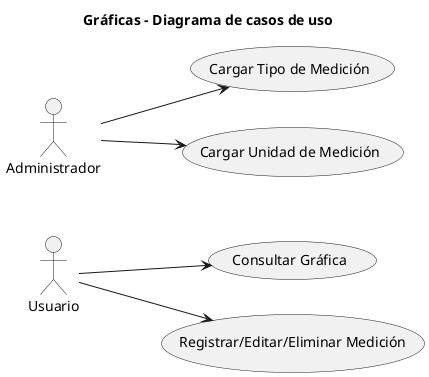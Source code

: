@startuml

title Gráficas - Diagrama de casos de uso

left to right direction

(Consultar Gráfica) as mostgraf
(Registrar/Editar/Eliminar Medición) as cargarmed
(Cargar Tipo de Medición) as cargartipomed
(Cargar Unidad de Medición) as cargarunidmed


Usuario --> (mostgraf)
Usuario --> (cargarmed)

Administrador --> (cargartipomed)
Administrador --> (cargarunidmed)


@enduml
